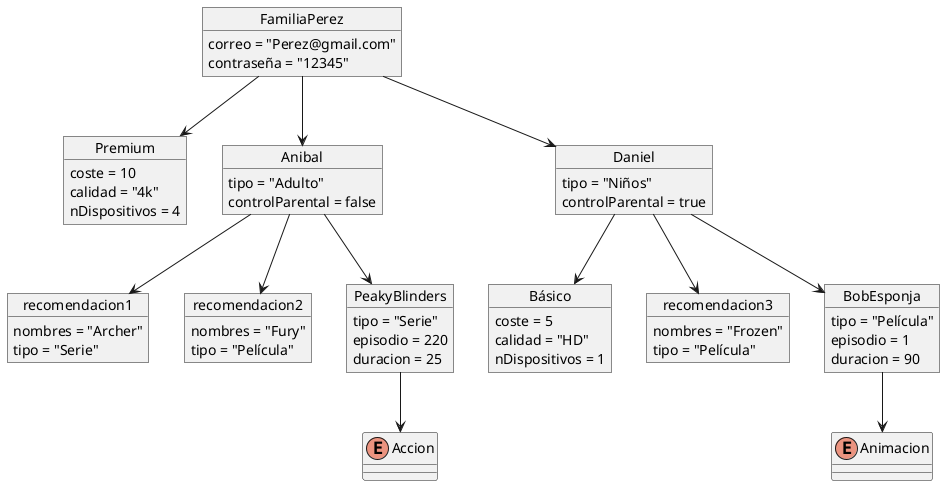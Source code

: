 @startuml
object FamiliaPerez {
    correo = "Perez@gmail.com"
    contraseña = "12345"
}

object Premium {
    coste = 10
    calidad = "4k"
    nDispositivos = 4
}

object Básico {
    coste = 5
    calidad = "HD"
    nDispositivos = 1
}

object Anibal {
    tipo = "Adulto"
    controlParental = false
}

object Daniel {
    tipo = "Niños"
    controlParental = true
}

object recomendacion1 {
    nombres = "Archer"
    tipo = "Serie"
}

object recomendacion2 {
    nombres = "Fury"
    tipo = "Película"
}

object recomendacion3 {
    nombres = "Frozen"
    tipo = "Película"
}

object PeakyBlinders {
    tipo = "Serie"
    episodio = 220
    duracion = 25
}

object BobEsponja {
    tipo = "Película"
    episodio = 1
    duracion = 90
}

enum Accion {

}

enum Animacion {

}

FamiliaPerez --> Premium
Daniel --> Básico
FamiliaPerez --> Anibal
FamiliaPerez --> Daniel
Anibal --> PeakyBlinders
Daniel --> BobEsponja
Anibal --> recomendacion1
Anibal --> recomendacion2
Daniel --> recomendacion3
PeakyBlinders --> Accion
BobEsponja --> Animacion
@enduml
